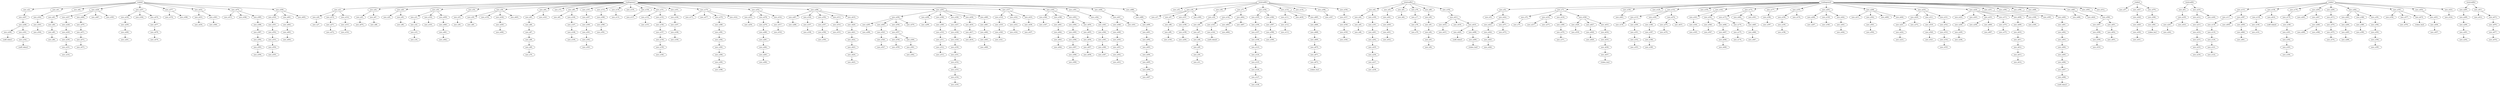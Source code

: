digraph G {
    "ctable0" -> "new_n22_";
    "trailingones1" -> "new_n23_";
    "trailingones1" -> "new_n24_";
    "new_n24_" -> "new_n25_";
    "new_n23_" -> "new_n26_";
    "new_n26_" -> "new_n27_";
    "trailingones1" -> "new_n28_";
    "new_n28_" -> "new_n29_";
    "trailingones1" -> "new_n30_";
    "new_n30_" -> "new_n31_";
    "new_n31_" -> "new_n32_";
    "new_n32_" -> "new_n33_";
    "new_n33_" -> "new_n34_";
    "totalcoeffs3" -> "new_n35_";
    "totalcoeffs3" -> "new_n36_";
    "new_n36_" -> "new_n37_";
    "totalcoeffs3" -> "new_n38_";
    "new_n38_" -> "new_n39_";
    "new_n39_" -> "new_n40_";
    "ctable0" -> "new_n41_";
    "totalcoeffs2" -> "new_n42_";
    "totalcoeffs2" -> "new_n43_";
    "new_n42_" -> "new_n44_";
    "new_n44_" -> "new_n45_";
    "new_n45_" -> "new_n46_";
    "new_n40_" -> "new_n47_";
    "new_n47_" -> "new_n48_";
    "new_n48_" -> "new_n49_";
    "new_n49_" -> "new_n50_";
    "new_n50_" -> "new_n51_";
    "trailingones0" -> "new_n52_";
    "new_n52_" -> "new_n53_";
    "trailingones1" -> "new_n54_";
    "new_n54_" -> "new_n55_";
    "new_n55_" -> "new_n56_";
    "ctable2" -> "new_n57_";
    "trailingones1" -> "new_n58_";
    "new_n58_" -> "new_n59_";
    "new_n59_" -> "new_n60_";
    "totalcoeffs2" -> "new_n61_";
    "new_n61_" -> "new_n62_";
    "totalcoeffs1" -> "new_n63_";
    "trailingones1" -> "new_n64_";
    "new_n64_" -> "new_n65_";
    "new_n65_" -> "new_n66_";
    "new_n66_" -> "new_n67_";
    "new_n67_" -> "new_n68_";
    "new_n68_" -> "new_n69_";
    "new_n69_" -> "new_n70_";
    "totalcoeffs3" -> "new_n71_";
    "trailingones1" -> "new_n72_";
    "trailingones0" -> "new_n73_";
    "new_n73_" -> "new_n74_";
    "new_n74_" -> "new_n75_";
    "totalcoeffs2" -> "new_n76_";
    "new_n76_" -> "new_n77_";
    "new_n77_" -> "new_n78_";
    "new_n78_" -> "new_n79_";
    "trailingones1" -> "new_n80_";
    "new_n80_" -> "new_n81_";
    "ctable0" -> "new_n82_";
    "new_n82_" -> "new_n83_";
    "new_n83_" -> "new_n84_";
    "new_n84_" -> "new_n85_";
    "new_n85_" -> "new_n86_";
    "new_n24_" -> "new_n87_";
    "new_n87_" -> "new_n88_";
    "totalcoeffs2" -> "new_n89_";
    "new_n89_" -> "new_n90_";
    "new_n90_" -> "new_n91_";
    "new_n91_" -> "new_n92_";
    "new_n92_" -> "new_n93_";
    "new_n93_" -> "new_n94_";
    "new_n28_" -> "new_n95_";
    "new_n95_" -> "new_n96_";
    "new_n36_" -> "new_n97_";
    "new_n97_" -> "new_n98_";
    "new_n98_" -> "new_n99_";
    "new_n99_" -> "new_n100_";
    "trailingones1" -> "new_n101_";
    "new_n30_" -> "new_n102_";
    "new_n102_" -> "new_n103_";
    "totalcoeffs3" -> "new_n104_";
    "new_n104_" -> "new_n105_";
    "new_n105_" -> "new_n106_";
    "new_n106_" -> "new_n107_";
    "new_n107_" -> "new_n108_";
    "trailingones0" -> "new_n109_";
    "totalcoeffs3" -> "new_n110_";
    "new_n110_" -> "new_n111_";
    "new_n111_" -> "new_n112_";
    "new_n112_" -> "new_n113_";
    "trailingones1" -> "new_n114_";
    "ctable1" -> "new_n115_";
    "totalcoeffs3" -> "new_n116_";
    "new_n115_" -> "new_n117_";
    "new_n117_" -> "new_n118_";
    "new_n118_" -> "new_n119_";
    "new_n119_" -> "new_n120_";
    "new_n120_" -> "new_n121_";
    "new_n121_" -> "new_n122_";
    "new_n108_" -> "new_n123_";
    "new_n123_" -> "new_n124_";
    "new_n124_" -> "new_n125_";
    "new_n125_" -> "new_n126_";
    "new_n126_" -> "new_n127_";
    "new_n127_" -> "new_n128_";
    "trailingones0" -> "new_n129_";
    "trailingones1" -> "new_n130_";
    "new_n130_" -> "new_n131_";
    "trailingones0" -> "new_n132_";
    "new_n132_" -> "new_n133_";
    "new_n133_" -> "new_n134_";
    "trailingones1" -> "new_n135_";
    "trailingones1" -> "new_n136_";
    "new_n136_" -> "new_n137_";
    "ctable1" -> "new_n138_";
    "new_n138_" -> "new_n139_";
    "new_n139_" -> "new_n140_";
    "new_n140_" -> "new_n141_";
    "new_n71_" -> "new_n142_";
    "new_n142_" -> "new_n143_";
    "new_n143_" -> "new_n144_";
    "new_n144_" -> "coeff_token0";
    "new_n80_" -> "new_n146_";
    "new_n146_" -> "new_n147_";
    "new_n147_" -> "new_n148_";
    "new_n148_" -> "new_n149_";
    "trailingones0" -> "new_n150_";
    "trailingones1" -> "new_n151_";
    "new_n151_" -> "new_n152_";
    "new_n152_" -> "new_n153_";
    "new_n58_" -> "new_n154_";
    "new_n151_" -> "new_n155_";
    "new_n155_" -> "new_n156_";
    "new_n156_" -> "new_n157_";
    "new_n157_" -> "new_n158_";
    "new_n158_" -> "new_n159_";
    "new_n159_" -> "new_n160_";
    "trailingones1" -> "new_n161_";
    "trailingones0" -> "new_n162_";
    "new_n162_" -> "new_n163_";
    "new_n163_" -> "new_n164_";
    "new_n164_" -> "new_n165_";
    "new_n161_" -> "new_n166_";
    "new_n166_" -> "new_n167_";
    "new_n167_" -> "new_n168_";
    "new_n168_" -> "new_n169_";
    "trailingones1" -> "new_n170_";
    "new_n170_" -> "new_n171_";
    "trailingones0" -> "new_n172_";
    "new_n172_" -> "new_n173_";
    "new_n173_" -> "new_n174_";
    "new_n174_" -> "new_n175_";
    "new_n175_" -> "new_n176_";
    "trailingones0" -> "new_n177_";
    "ctable1" -> "new_n178_";
    "new_n178_" -> "new_n179_";
    "new_n179_" -> "new_n180_";
    "new_n180_" -> "new_n181_";
    "new_n181_" -> "new_n182_";
    "new_n182_" -> "new_n183_";
    "new_n183_" -> "new_n184_";
    "new_n132_" -> "new_n185_";
    "new_n185_" -> "new_n186_";
    "new_n186_" -> "new_n187_";
    "new_n187_" -> "new_n188_";
    "new_n188_" -> "new_n189_";
    "new_n42_" -> "new_n190_";
    "new_n190_" -> "new_n191_";
    "totalcoeffs2" -> "new_n192_";
    "trailingones0" -> "new_n193_";
    "new_n193_" -> "new_n194_";
    "new_n194_" -> "new_n195_";
    "new_n195_" -> "new_n196_";
    "new_n36_" -> "new_n197_";
    "new_n197_" -> "new_n198_";
    "new_n198_" -> "new_n199_";
    "new_n199_" -> "new_n200_";
    "new_n191_" -> "new_n201_";
    "new_n201_" -> "new_n202_";
    "trailingones0" -> "new_n203_";
    "ctable1" -> "new_n204_";
    "new_n204_" -> "new_n205_";
    "new_n203_" -> "new_n206_";
    "new_n206_" -> "new_n207_";
    "trailingones0" -> "new_n208_";
    "ctable1" -> "new_n209_";
    "totalcoeffs1" -> "new_n210_";
    "new_n208_" -> "new_n211_";
    "new_n210_" -> "new_n212_";
    "new_n212_" -> "new_n213_";
    "new_n213_" -> "new_n214_";
    "new_n214_" -> "new_n215_";
    "new_n73_" -> "new_n216_";
    "new_n216_" -> "new_n217_";
    "new_n73_" -> "new_n218_";
    "trailingones0" -> "new_n219_";
    "new_n219_" -> "new_n220_";
    "new_n220_" -> "new_n221_";
    "new_n221_" -> "new_n222_";
    "new_n222_" -> "new_n223_";
    "trailingones0" -> "new_n224_";
    "new_n224_" -> "new_n225_";
    "ctable0" -> "new_n226_";
    "new_n226_" -> "new_n227_";
    "new_n227_" -> "new_n228_";
    "new_n228_" -> "new_n229_";
    "new_n229_" -> "new_n230_";
    "new_n230_" -> "new_n231_";
    "new_n231_" -> "new_n232_";
    "new_n215_" -> "new_n233_";
    "new_n233_" -> "new_n234_";
    "new_n202_" -> "new_n235_";
    "new_n235_" -> "new_n236_";
    "new_n236_" -> "new_n237_";
    "new_n237_" -> "new_n238_";
    "new_n63_" -> "new_n239_";
    "new_n210_" -> "new_n240_";
    "new_n239_" -> "new_n241_";
    "new_n241_" -> "new_n242_";
    "new_n224_" -> "new_n243_";
    "new_n243_" -> "new_n244_";
    "new_n244_" -> "new_n245_";
    "new_n245_" -> "new_n246_";
    "new_n22_" -> "new_n247_";
    "new_n247_" -> "new_n248_";
    "new_n248_" -> "new_n249_";
    "new_n249_" -> "coeff_token1";
    "trailingones0" -> "new_n251_";
    "trailingones1" -> "new_n252_";
    "new_n252_" -> "new_n253_";
    "new_n253_" -> "new_n254_";
    "new_n224_" -> "new_n255_";
    "new_n255_" -> "new_n256_";
    "ctable0" -> "new_n257_";
    "new_n257_" -> "new_n258_";
    "new_n258_" -> "new_n259_";
    "new_n259_" -> "new_n260_";
    "new_n260_" -> "new_n261_";
    "ctable1" -> "new_n262_";
    "new_n262_" -> "new_n263_";
    "new_n263_" -> "new_n264_";
    "new_n264_" -> "new_n265_";
    "new_n265_" -> "new_n266_";
    "new_n204_" -> "new_n267_";
    "new_n267_" -> "new_n268_";
    "new_n268_" -> "new_n269_";
    "new_n23_" -> "new_n270_";
    "new_n270_" -> "new_n271_";
    "new_n271_" -> "new_n272_";
    "new_n216_" -> "new_n273_";
    "new_n132_" -> "new_n274_";
    "new_n274_" -> "new_n275_";
    "new_n275_" -> "new_n276_";
    "new_n170_" -> "new_n277_";
    "new_n252_" -> "new_n278_";
    "new_n278_" -> "new_n279_";
    "new_n279_" -> "new_n280_";
    "new_n280_" -> "new_n281_";
    "new_n281_" -> "new_n282_";
    "new_n282_" -> "new_n283_";
    "new_n283_" -> "new_n284_";
    "totalcoeffs4" -> "new_n285_";
    "trailingones1" -> "new_n286_";
    "new_n286_" -> "new_n287_";
    "new_n287_" -> "new_n288_";
    "new_n285_" -> "new_n289_";
    "new_n289_" -> "new_n290_";
    "new_n290_" -> "new_n291_";
    "new_n291_" -> "new_n292_";
    "trailingones1" -> "new_n293_";
    "new_n293_" -> "new_n294_";
    "new_n294_" -> "new_n295_";
    "new_n295_" -> "new_n296_";
    "new_n101_" -> "new_n297_";
    "new_n293_" -> "new_n298_";
    "new_n298_" -> "new_n299_";
    "new_n297_" -> "new_n300_";
    "new_n300_" -> "new_n301_";
    "new_n301_" -> "new_n302_";
    "new_n302_" -> "new_n303_";
    "trailingones0" -> "new_n304_";
    "new_n304_" -> "new_n305_";
    "totalcoeffs3" -> "new_n306_";
    "new_n306_" -> "new_n307_";
    "new_n293_" -> "new_n308_";
    "new_n308_" -> "new_n309_";
    "new_n309_" -> "new_n310_";
    "new_n310_" -> "new_n311_";
    "new_n311_" -> "new_n312_";
    "new_n312_" -> "new_n313_";
    "new_n23_" -> "new_n314_";
    "new_n314_" -> "new_n315_";
    "new_n315_" -> "new_n316_";
    "trailingones1" -> "new_n317_";
    "new_n317_" -> "new_n318_";
    "new_n318_" -> "new_n319_";
    "new_n319_" -> "new_n320_";
    "new_n320_" -> "new_n321_";
    "new_n317_" -> "new_n322_";
    "new_n322_" -> "new_n323_";
    "new_n323_" -> "new_n324_";
    "new_n64_" -> "new_n325_";
    "new_n293_" -> "new_n326_";
    "new_n326_" -> "new_n327_";
    "new_n327_" -> "new_n328_";
    "new_n328_" -> "new_n329_";
    "new_n329_" -> "new_n330_";
    "new_n330_" -> "new_n331_";
    "new_n331_" -> "new_n332_";
    "new_n332_" -> "new_n333_";
    "new_n333_" -> "new_n334_";
    "new_n334_" -> "new_n335_";
    "new_n286_" -> "new_n336_";
    "new_n336_" -> "new_n337_";
    "new_n337_" -> "new_n338_";
    "new_n203_" -> "new_n339_";
    "new_n339_" -> "new_n340_";
    "new_n248_" -> "new_n341_";
    "new_n341_" -> "new_n342_";
    "new_n342_" -> "coeff_token2";
    "new_n257_" -> "new_n344_";
    "trailingones1" -> "new_n345_";
    "new_n345_" -> "new_n346_";
    "new_n346_" -> "new_n347_";
    "new_n251_" -> "new_n348_";
    "new_n348_" -> "new_n349_";
    "new_n133_" -> "new_n350_";
    "new_n350_" -> "new_n351_";
    "new_n351_" -> "new_n352_";
    "new_n352_" -> "new_n353_";
    "new_n286_" -> "new_n354_";
    "ctable1" -> "new_n355_";
    "new_n355_" -> "new_n356_";
    "new_n354_" -> "new_n357_";
    "new_n357_" -> "new_n358_";
    "new_n358_" -> "new_n359_";
    "new_n36_" -> "new_n360_";
    "trailingones1" -> "new_n361_";
    "new_n361_" -> "new_n362_";
    "new_n362_" -> "new_n363_";
    "new_n363_" -> "new_n364_";
    "new_n364_" -> "new_n365_";
    "new_n365_" -> "new_n366_";
    "new_n366_" -> "new_n367_";
    "new_n268_" -> "new_n368_";
    "new_n218_" -> "new_n369_";
    "new_n369_" -> "new_n370_";
    "new_n370_" -> "new_n371_";
    "new_n220_" -> "new_n372_";
    "new_n224_" -> "new_n373_";
    "new_n373_" -> "new_n374_";
    "new_n374_" -> "new_n375_";
    "new_n193_" -> "new_n376_";
    "ctable0" -> "new_n377_";
    "new_n377_" -> "new_n378_";
    "new_n170_" -> "new_n379_";
    "new_n379_" -> "new_n380_";
    "new_n380_" -> "new_n381_";
    "new_n381_" -> "new_n382_";
    "new_n382_" -> "new_n383_";
    "new_n383_" -> "new_n384_";
    "new_n384_" -> "new_n385_";
    "new_n385_" -> "new_n386_";
    "new_n115_" -> "new_n387_";
    "new_n262_" -> "new_n388_";
    "new_n388_" -> "new_n389_";
    "new_n389_" -> "new_n390_";
    "new_n262_" -> "new_n391_";
    "new_n391_" -> "new_n392_";
    "new_n392_" -> "new_n393_";
    "new_n393_" -> "new_n394_";
    "new_n394_" -> "new_n395_";
    "new_n177_" -> "new_n396_";
    "new_n396_" -> "new_n397_";
    "new_n345_" -> "new_n398_";
    "trailingones0" -> "new_n399_";
    "new_n399_" -> "new_n400_";
    "new_n400_" -> "new_n401_";
    "new_n401_" -> "new_n402_";
    "new_n402_" -> "new_n403_";
    "new_n403_" -> "new_n404_";
    "new_n404_" -> "new_n405_";
    "new_n405_" -> "new_n406_";
    "new_n406_" -> "new_n407_";
    "new_n407_" -> "new_n408_";
    "new_n408_" -> "coeff_token3";
    "new_n239_" -> "new_n410_";
    "totalcoeffs4" -> "new_n411_";
    "new_n411_" -> "new_n412_";
    "new_n192_" -> "new_n413_";
    "new_n413_" -> "new_n414_";
    "new_n414_" -> "new_n415_";
    "new_n138_" -> "new_n416_";
    "new_n416_" -> "coeff_token4";
    "new_n413_" -> "new_n418_";
    "new_n413_" -> "new_n419_";
    "new_n419_" -> "new_n420_";
    "new_n420_" -> "coeff_token5";
    "new_n52_" -> "new_n422_";
    "new_n422_" -> "new_n423_";
    "new_n423_" -> "new_n424_";
    "new_n424_" -> "new_n425_";
    "new_n425_" -> "new_n426_";
    "ctable2" -> "new_n427_";
    "new_n427_" -> "new_n428_";
    "new_n428_" -> "new_n429_";
    "new_n429_" -> "new_n430_";
    "new_n430_" -> "new_n431_";
    "ctable0" -> "new_n432_";
    "new_n432_" -> "new_n433_";
    "new_n433_" -> "new_n434_";
    "new_n317_" -> "new_n435_";
    "new_n435_" -> "new_n436_";
    "new_n436_" -> "new_n437_";
    "new_n58_" -> "new_n438_";
    "new_n438_" -> "new_n439_";
    "new_n439_" -> "new_n440_";
    "new_n43_" -> "new_n441_";
    "new_n203_" -> "new_n442_";
    "new_n442_" -> "new_n443_";
    "new_n443_" -> "new_n444_";
    "new_n294_" -> "new_n445_";
    "trailingones1" -> "new_n446_";
    "new_n446_" -> "new_n447_";
    "new_n447_" -> "new_n448_";
    "new_n448_" -> "new_n449_";
    "new_n449_" -> "new_n450_";
    "new_n450_" -> "new_n451_";
    "new_n451_" -> "new_n452_";
    "new_n452_" -> "new_n453_";
    "ctable1" -> "new_n454_";
    "new_n454_" -> "new_n455_";
    "new_n455_" -> "new_n456_";
    "new_n456_" -> "new_n457_";
    "new_n293_" -> "new_n458_";
    "new_n30_" -> "new_n459_";
    "new_n459_" -> "new_n460_";
    "new_n460_" -> "new_n461_";
    "new_n461_" -> "new_n462_";
    "new_n109_" -> "new_n463_";
    "new_n172_" -> "new_n464_";
    "new_n464_" -> "new_n465_";
    "new_n465_" -> "new_n466_";
    "new_n466_" -> "new_n467_";
    "trailingones0" -> "new_n468_";
    "new_n226_" -> "new_n469_";
    "new_n469_" -> "new_n470_";
    "new_n470_" -> "new_n471_";
    "new_n471_" -> "new_n472_";
    "new_n472_" -> "new_n473_";
    "ctable0" -> "new_n474_";
    "new_n474_" -> "new_n475_";
    "new_n257_" -> "new_n476_";
    "new_n476_" -> "new_n477_";
    "new_n477_" -> "new_n478_";
    "new_n478_" -> "new_n479_";
    "new_n293_" -> "new_n480_";
    "new_n480_" -> "new_n481_";
    "new_n481_" -> "new_n482_";
    "new_n482_" -> "new_n483_";
    "new_n483_" -> "new_n484_";
    "trailingones0" -> "new_n485_";
    "new_n485_" -> "new_n486_";
    "new_n226_" -> "new_n487_";
    "trailingones1" -> "new_n488_";
    "new_n488_" -> "new_n489_";
    "new_n489_" -> "new_n490_";
    "new_n490_" -> "new_n491_";
    "new_n491_" -> "new_n492_";
    "new_n492_" -> "new_n493_";
    "new_n493_" -> "new_n494_";
    "new_n494_" -> "new_n495_";
    "new_n495_" -> "new_n496_";
    "new_n496_" -> "new_n497_";
    "new_n419_" -> "new_n498_";
    "new_n498_" -> "new_n499_";
    "new_n499_" -> "ctoken_len0";
    "new_n172_" -> "new_n501_";
    "new_n208_" -> "new_n502_";
    "new_n502_" -> "new_n503_";
    "new_n503_" -> "new_n504_";
    "trailingones0" -> "new_n505_";
    "new_n505_" -> "new_n506_";
    "new_n506_" -> "new_n507_";
    "new_n507_" -> "new_n508_";
    "new_n508_" -> "new_n509_";
    "new_n509_" -> "new_n510_";
    "new_n219_" -> "new_n511_";
    "trailingones0" -> "new_n512_";
    "new_n286_" -> "new_n513_";
    "new_n513_" -> "new_n514_";
    "new_n514_" -> "new_n515_";
    "new_n252_" -> "new_n516_";
    "new_n516_" -> "new_n517_";
    "new_n517_" -> "new_n518_";
    "new_n511_" -> "new_n519_";
    "new_n519_" -> "new_n520_";
    "new_n520_" -> "new_n521_";
    "new_n170_" -> "new_n522_";
    "ctable1" -> "new_n523_";
    "new_n523_" -> "new_n524_";
    "new_n445_" -> "new_n525_";
    "new_n525_" -> "new_n526_";
    "new_n526_" -> "new_n527_";
    "new_n73_" -> "new_n528_";
    "new_n528_" -> "new_n529_";
    "new_n529_" -> "new_n530_";
    "new_n219_" -> "new_n531_";
    "new_n531_" -> "new_n532_";
    "new_n532_" -> "new_n533_";
    "new_n533_" -> "new_n534_";
    "new_n534_" -> "new_n535_";
    "totalcoeffs3" -> "new_n536_";
    "new_n536_" -> "new_n537_";
    "new_n537_" -> "new_n538_";
    "new_n538_" -> "new_n539_";
    "new_n539_" -> "new_n540_";
    "new_n447_" -> "new_n541_";
    "new_n41_" -> "new_n542_";
    "new_n542_" -> "new_n543_";
    "new_n543_" -> "new_n544_";
    "new_n162_" -> "new_n545_";
    "new_n545_" -> "new_n546_";
    "new_n546_" -> "new_n547_";
    "new_n474_" -> "new_n548_";
    "ctable0" -> "new_n549_";
    "new_n549_" -> "new_n550_";
    "new_n550_" -> "new_n551_";
    "new_n551_" -> "new_n552_";
    "new_n552_" -> "new_n553_";
    "new_n553_" -> "new_n554_";
    "new_n554_" -> "new_n555_";
    "new_n294_" -> "new_n556_";
    "new_n556_" -> "new_n557_";
    "new_n557_" -> "new_n558_";
    "new_n558_" -> "new_n559_";
    "new_n557_" -> "new_n560_";
    "new_n560_" -> "new_n561_";
    "new_n561_" -> "new_n562_";
    "new_n345_" -> "new_n563_";
    "new_n563_" -> "new_n564_";
    "new_n564_" -> "new_n565_";
    "new_n565_" -> "new_n566_";
    "new_n566_" -> "new_n567_";
    "new_n567_" -> "new_n568_";
    "new_n568_" -> "new_n569_";
    "new_n294_" -> "new_n570_";
    "new_n422_" -> "new_n571_";
    "new_n571_" -> "new_n572_";
    "new_n209_" -> "new_n573_";
    "new_n573_" -> "new_n574_";
    "new_n574_" -> "new_n575_";
    "new_n575_" -> "new_n576_";
    "new_n355_" -> "new_n577_";
    "new_n577_" -> "new_n578_";
    "ctable2" -> "new_n579_";
    "new_n579_" -> "new_n580_";
    "new_n580_" -> "new_n581_";
    "new_n581_" -> "ctoken_len1";
    "new_n432_" -> "new_n583_";
    "new_n583_" -> "new_n584_";
    "new_n474_" -> "new_n585_";
    "new_n585_" -> "new_n586_";
    "new_n586_" -> "new_n587_";
    "new_n377_" -> "new_n588_";
    "new_n114_" -> "new_n589_";
    "new_n589_" -> "new_n590_";
    "new_n590_" -> "new_n591_";
    "new_n587_" -> "new_n592_";
    "new_n592_" -> "new_n593_";
    "new_n593_" -> "new_n594_";
    "new_n226_" -> "new_n595_";
    "new_n104_" -> "new_n596_";
    "new_n596_" -> "new_n597_";
    "new_n597_" -> "new_n598_";
    "new_n598_" -> "new_n599_";
    "new_n208_" -> "new_n600_";
    "new_n549_" -> "new_n601_";
    "new_n601_" -> "new_n602_";
    "new_n602_" -> "new_n603_";
    "new_n603_" -> "new_n604_";
    "new_n549_" -> "new_n605_";
    "new_n255_" -> "new_n606_";
    "new_n606_" -> "new_n607_";
    "new_n224_" -> "new_n608_";
    "new_n608_" -> "new_n609_";
    "new_n609_" -> "new_n610_";
    "new_n610_" -> "new_n611_";
    "new_n611_" -> "new_n612_";
    "new_n612_" -> "new_n613_";
    "new_n613_" -> "new_n614_";
    "new_n274_" -> "new_n615_";
    "new_n458_" -> "new_n616_";
    "new_n616_" -> "new_n617_";
    "new_n617_" -> "new_n618_";
    "new_n286_" -> "new_n619_";
    "new_n619_" -> "new_n620_";
    "new_n620_" -> "new_n621_";
    "new_n621_" -> "new_n622_";
    "new_n622_" -> "new_n623_";
    "new_n623_" -> "new_n624_";
    "new_n624_" -> "new_n625_";
    "new_n485_" -> "new_n626_";
    "new_n528_" -> "new_n627_";
    "new_n627_" -> "new_n628_";
    "new_n628_" -> "new_n629_";
    "new_n441_" -> "new_n630_";
    "new_n630_" -> "new_n631_";
    "new_n631_" -> "new_n632_";
    "new_n528_" -> "new_n633_";
    "new_n633_" -> "new_n634_";
    "new_n634_" -> "new_n635_";
    "new_n635_" -> "new_n636_";
    "new_n636_" -> "new_n637_";
    "new_n637_" -> "ctoken_len2";
    "new_n110_" -> "new_n639_";
    "new_n208_" -> "new_n640_";
    "new_n398_" -> "new_n641_";
    "new_n641_" -> "new_n642_";
    "new_n642_" -> "new_n643_";
    "new_n643_" -> "new_n644_";
    "new_n58_" -> "new_n645_";
    "new_n545_" -> "new_n646_";
    "new_n646_" -> "new_n647_";
    "new_n647_" -> "new_n648_";
    "new_n648_" -> "new_n649_";
    "new_n387_" -> "new_n650_";
    "new_n506_" -> "new_n651_";
    "new_n651_" -> "new_n652_";
    "new_n652_" -> "new_n653_";
    "new_n563_" -> "new_n654_";
    "new_n654_" -> "new_n655_";
    "new_n655_" -> "new_n656_";
    "new_n656_" -> "new_n657_";
    "new_n657_" -> "new_n658_";
    "new_n387_" -> "new_n659_";
    "new_n659_" -> "new_n660_";
    "new_n660_" -> "new_n661_";
    "new_n71_" -> "new_n662_";
    "new_n662_" -> "new_n663_";
    "new_n663_" -> "new_n664_";
    "new_n110_" -> "new_n665_";
    "new_n665_" -> "new_n666_";
    "new_n662_" -> "new_n667_";
    "new_n666_" -> "new_n668_";
    "new_n668_" -> "new_n669_";
    "new_n669_" -> "new_n670_";
    "new_n670_" -> "new_n671_";
    "new_n671_" -> "new_n672_";
    "new_n672_" -> "ctoken_len3";
    "new_n25_" -> "new_n674_";
    "new_n411_" -> "new_n675_";
    "new_n675_" -> "new_n676_";
    "new_n676_" -> "new_n677_";
    "new_n677_" -> "new_n678_";
    "new_n355_" -> "new_n679_";
    "new_n679_" -> "ctoken_len4";
}
